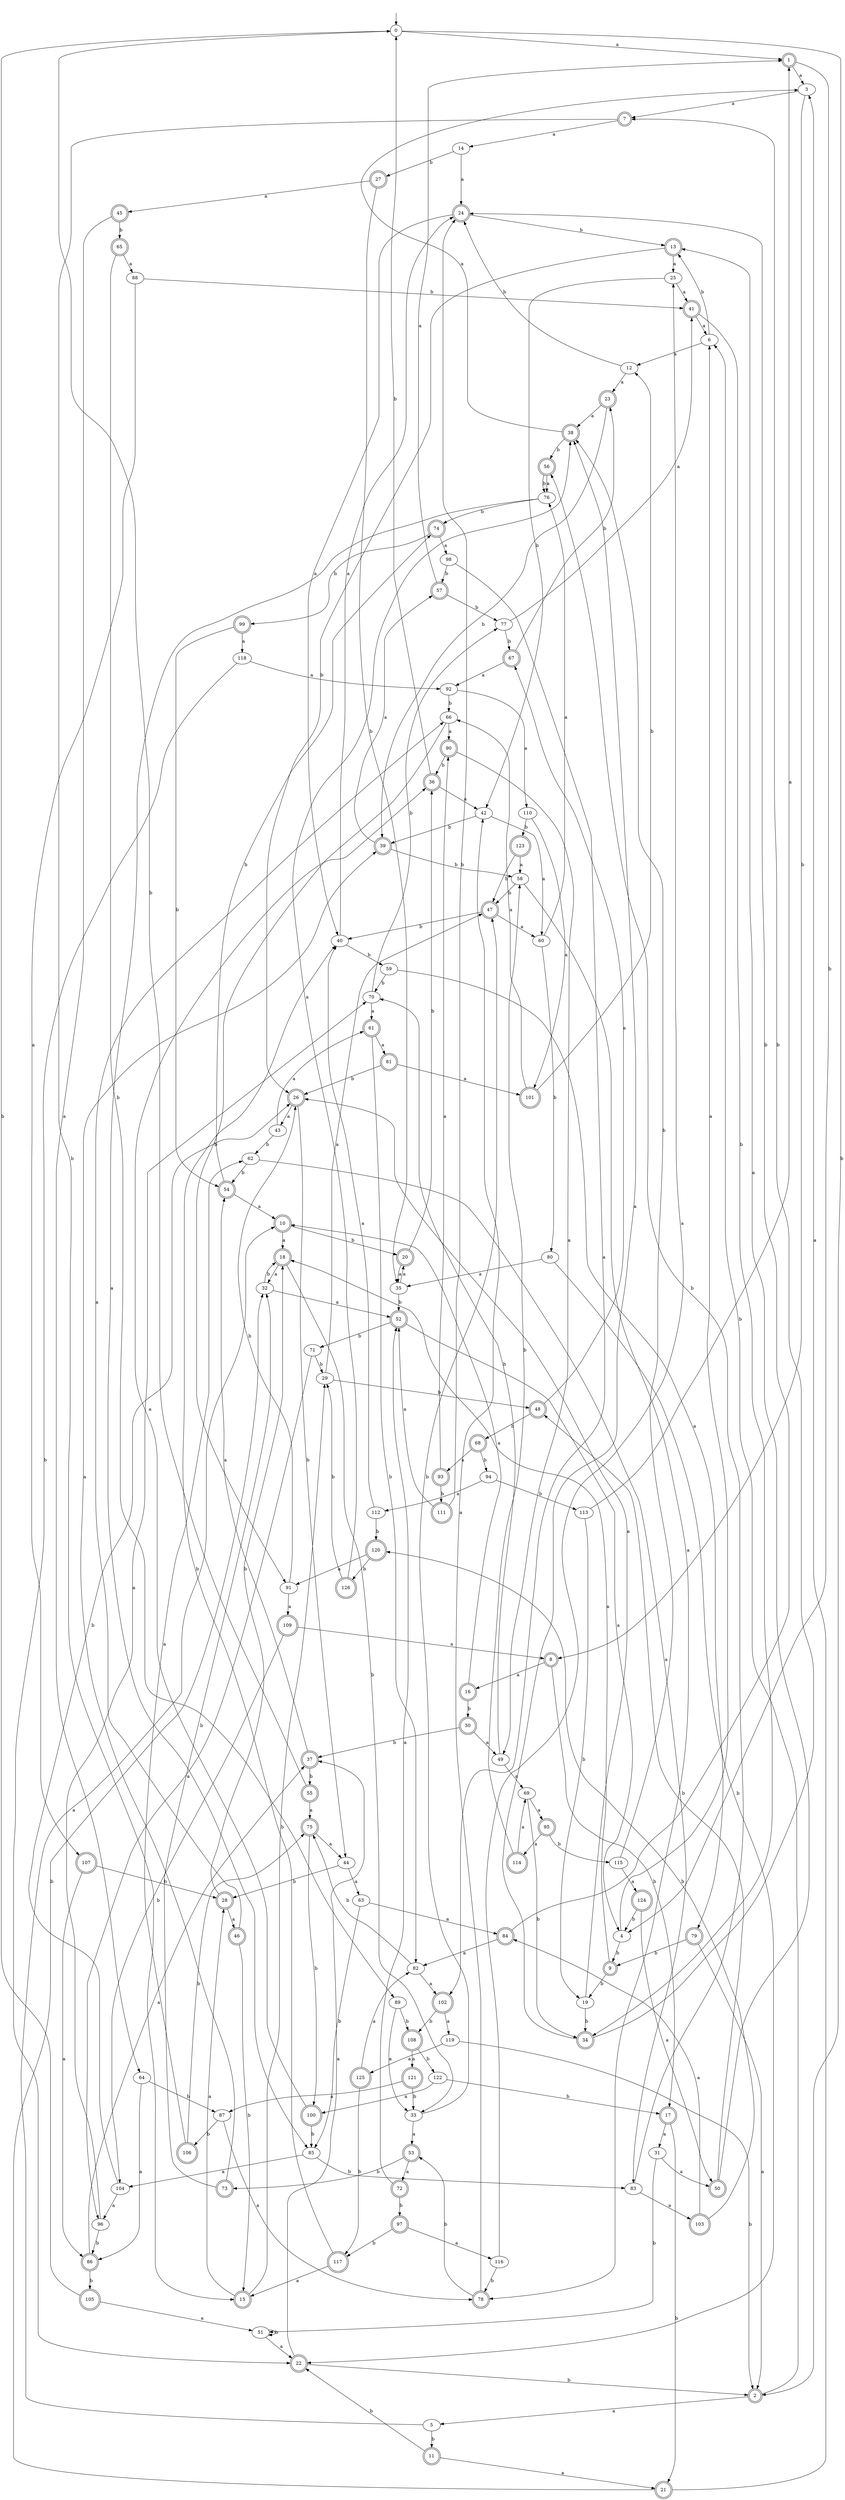 digraph RandomDFA {
  __start0 [label="", shape=none];
  __start0 -> 0 [label=""];
  0 [shape=circle]
  0 -> 1 [label="a"]
  0 -> 2 [label="b"]
  1 [shape=doublecircle]
  1 -> 3 [label="a"]
  1 -> 4 [label="b"]
  2 [shape=doublecircle]
  2 -> 5 [label="a"]
  2 -> 6 [label="b"]
  3
  3 -> 7 [label="a"]
  3 -> 8 [label="b"]
  4
  4 -> 6 [label="a"]
  4 -> 9 [label="b"]
  5
  5 -> 10 [label="a"]
  5 -> 11 [label="b"]
  6
  6 -> 12 [label="a"]
  6 -> 13 [label="b"]
  7 [shape=doublecircle]
  7 -> 14 [label="a"]
  7 -> 15 [label="b"]
  8 [shape=doublecircle]
  8 -> 16 [label="a"]
  8 -> 17 [label="b"]
  9 [shape=doublecircle]
  9 -> 18 [label="a"]
  9 -> 19 [label="b"]
  10 [shape=doublecircle]
  10 -> 18 [label="a"]
  10 -> 20 [label="b"]
  11 [shape=doublecircle]
  11 -> 21 [label="a"]
  11 -> 22 [label="b"]
  12
  12 -> 23 [label="a"]
  12 -> 24 [label="b"]
  13 [shape=doublecircle]
  13 -> 25 [label="a"]
  13 -> 26 [label="b"]
  14
  14 -> 24 [label="a"]
  14 -> 27 [label="b"]
  15 [shape=doublecircle]
  15 -> 28 [label="a"]
  15 -> 29 [label="b"]
  16 [shape=doublecircle]
  16 -> 10 [label="a"]
  16 -> 30 [label="b"]
  17 [shape=doublecircle]
  17 -> 31 [label="a"]
  17 -> 21 [label="b"]
  18 [shape=doublecircle]
  18 -> 32 [label="a"]
  18 -> 33 [label="b"]
  19
  19 -> 26 [label="a"]
  19 -> 34 [label="b"]
  20 [shape=doublecircle]
  20 -> 35 [label="a"]
  20 -> 36 [label="b"]
  21 [shape=doublecircle]
  21 -> 3 [label="a"]
  21 -> 32 [label="b"]
  22 [shape=doublecircle]
  22 -> 37 [label="a"]
  22 -> 2 [label="b"]
  23 [shape=doublecircle]
  23 -> 38 [label="a"]
  23 -> 39 [label="b"]
  24 [shape=doublecircle]
  24 -> 40 [label="a"]
  24 -> 13 [label="b"]
  25
  25 -> 41 [label="a"]
  25 -> 42 [label="b"]
  26 [shape=doublecircle]
  26 -> 43 [label="a"]
  26 -> 44 [label="b"]
  27 [shape=doublecircle]
  27 -> 45 [label="a"]
  27 -> 35 [label="b"]
  28 [shape=doublecircle]
  28 -> 46 [label="a"]
  28 -> 18 [label="b"]
  29
  29 -> 47 [label="a"]
  29 -> 48 [label="b"]
  30 [shape=doublecircle]
  30 -> 49 [label="a"]
  30 -> 37 [label="b"]
  31
  31 -> 50 [label="a"]
  31 -> 51 [label="b"]
  32
  32 -> 52 [label="a"]
  32 -> 18 [label="b"]
  33
  33 -> 53 [label="a"]
  33 -> 47 [label="b"]
  34 [shape=doublecircle]
  34 -> 38 [label="a"]
  34 -> 7 [label="b"]
  35
  35 -> 20 [label="a"]
  35 -> 52 [label="b"]
  36 [shape=doublecircle]
  36 -> 42 [label="a"]
  36 -> 0 [label="b"]
  37 [shape=doublecircle]
  37 -> 54 [label="a"]
  37 -> 55 [label="b"]
  38 [shape=doublecircle]
  38 -> 3 [label="a"]
  38 -> 56 [label="b"]
  39 [shape=doublecircle]
  39 -> 57 [label="a"]
  39 -> 58 [label="b"]
  40
  40 -> 24 [label="a"]
  40 -> 59 [label="b"]
  41 [shape=doublecircle]
  41 -> 6 [label="a"]
  41 -> 34 [label="b"]
  42
  42 -> 60 [label="a"]
  42 -> 39 [label="b"]
  43
  43 -> 61 [label="a"]
  43 -> 62 [label="b"]
  44
  44 -> 63 [label="a"]
  44 -> 28 [label="b"]
  45 [shape=doublecircle]
  45 -> 64 [label="a"]
  45 -> 65 [label="b"]
  46 [shape=doublecircle]
  46 -> 66 [label="a"]
  46 -> 15 [label="b"]
  47 [shape=doublecircle]
  47 -> 60 [label="a"]
  47 -> 40 [label="b"]
  48 [shape=doublecircle]
  48 -> 67 [label="a"]
  48 -> 68 [label="b"]
  49
  49 -> 69 [label="a"]
  49 -> 70 [label="b"]
  50 [shape=doublecircle]
  50 -> 13 [label="a"]
  50 -> 48 [label="b"]
  51
  51 -> 22 [label="a"]
  51 -> 51 [label="b"]
  52 [shape=doublecircle]
  52 -> 4 [label="a"]
  52 -> 71 [label="b"]
  53 [shape=doublecircle]
  53 -> 72 [label="a"]
  53 -> 73 [label="b"]
  54 [shape=doublecircle]
  54 -> 10 [label="a"]
  54 -> 74 [label="b"]
  55 [shape=doublecircle]
  55 -> 75 [label="a"]
  55 -> 0 [label="b"]
  56 [shape=doublecircle]
  56 -> 76 [label="a"]
  56 -> 76 [label="b"]
  57 [shape=doublecircle]
  57 -> 1 [label="a"]
  57 -> 77 [label="b"]
  58
  58 -> 78 [label="a"]
  58 -> 47 [label="b"]
  59
  59 -> 79 [label="a"]
  59 -> 70 [label="b"]
  60
  60 -> 76 [label="a"]
  60 -> 80 [label="b"]
  61 [shape=doublecircle]
  61 -> 81 [label="a"]
  61 -> 82 [label="b"]
  62
  62 -> 83 [label="a"]
  62 -> 54 [label="b"]
  63
  63 -> 84 [label="a"]
  63 -> 85 [label="b"]
  64
  64 -> 86 [label="a"]
  64 -> 87 [label="b"]
  65 [shape=doublecircle]
  65 -> 88 [label="a"]
  65 -> 89 [label="b"]
  66
  66 -> 90 [label="a"]
  66 -> 91 [label="b"]
  67 [shape=doublecircle]
  67 -> 92 [label="a"]
  67 -> 23 [label="b"]
  68 [shape=doublecircle]
  68 -> 93 [label="a"]
  68 -> 94 [label="b"]
  69
  69 -> 95 [label="a"]
  69 -> 34 [label="b"]
  70
  70 -> 61 [label="a"]
  70 -> 77 [label="b"]
  71
  71 -> 96 [label="a"]
  71 -> 29 [label="b"]
  72 [shape=doublecircle]
  72 -> 52 [label="a"]
  72 -> 97 [label="b"]
  73 [shape=doublecircle]
  73 -> 39 [label="a"]
  73 -> 32 [label="b"]
  74 [shape=doublecircle]
  74 -> 98 [label="a"]
  74 -> 99 [label="b"]
  75 [shape=doublecircle]
  75 -> 44 [label="a"]
  75 -> 100 [label="b"]
  76
  76 -> 85 [label="a"]
  76 -> 74 [label="b"]
  77
  77 -> 41 [label="a"]
  77 -> 67 [label="b"]
  78 [shape=doublecircle]
  78 -> 42 [label="a"]
  78 -> 53 [label="b"]
  79 [shape=doublecircle]
  79 -> 2 [label="a"]
  79 -> 9 [label="b"]
  80
  80 -> 35 [label="a"]
  80 -> 22 [label="b"]
  81 [shape=doublecircle]
  81 -> 101 [label="a"]
  81 -> 26 [label="b"]
  82
  82 -> 102 [label="a"]
  82 -> 75 [label="b"]
  83
  83 -> 103 [label="a"]
  83 -> 56 [label="b"]
  84 [shape=doublecircle]
  84 -> 82 [label="a"]
  84 -> 24 [label="b"]
  85
  85 -> 104 [label="a"]
  85 -> 83 [label="b"]
  86 [shape=doublecircle]
  86 -> 37 [label="a"]
  86 -> 105 [label="b"]
  87
  87 -> 78 [label="a"]
  87 -> 106 [label="b"]
  88
  88 -> 107 [label="a"]
  88 -> 41 [label="b"]
  89
  89 -> 33 [label="a"]
  89 -> 108 [label="b"]
  90 [shape=doublecircle]
  90 -> 49 [label="a"]
  90 -> 36 [label="b"]
  91
  91 -> 109 [label="a"]
  91 -> 26 [label="b"]
  92
  92 -> 110 [label="a"]
  92 -> 66 [label="b"]
  93 [shape=doublecircle]
  93 -> 90 [label="a"]
  93 -> 111 [label="b"]
  94
  94 -> 112 [label="a"]
  94 -> 113 [label="b"]
  95 [shape=doublecircle]
  95 -> 114 [label="a"]
  95 -> 115 [label="b"]
  96
  96 -> 70 [label="a"]
  96 -> 86 [label="b"]
  97 [shape=doublecircle]
  97 -> 116 [label="a"]
  97 -> 117 [label="b"]
  98
  98 -> 102 [label="a"]
  98 -> 57 [label="b"]
  99 [shape=doublecircle]
  99 -> 118 [label="a"]
  99 -> 54 [label="b"]
  100 [shape=doublecircle]
  100 -> 36 [label="a"]
  100 -> 85 [label="b"]
  101 [shape=doublecircle]
  101 -> 66 [label="a"]
  101 -> 12 [label="b"]
  102 [shape=doublecircle]
  102 -> 119 [label="a"]
  102 -> 108 [label="b"]
  103 [shape=doublecircle]
  103 -> 84 [label="a"]
  103 -> 120 [label="b"]
  104
  104 -> 96 [label="a"]
  104 -> 26 [label="b"]
  105 [shape=doublecircle]
  105 -> 51 [label="a"]
  105 -> 0 [label="b"]
  106 [shape=doublecircle]
  106 -> 62 [label="a"]
  106 -> 75 [label="b"]
  107 [shape=doublecircle]
  107 -> 86 [label="a"]
  107 -> 28 [label="b"]
  108 [shape=doublecircle]
  108 -> 121 [label="a"]
  108 -> 122 [label="b"]
  109 [shape=doublecircle]
  109 -> 8 [label="a"]
  109 -> 104 [label="b"]
  110
  110 -> 101 [label="a"]
  110 -> 123 [label="b"]
  111 [shape=doublecircle]
  111 -> 52 [label="a"]
  111 -> 24 [label="b"]
  112
  112 -> 40 [label="a"]
  112 -> 120 [label="b"]
  113
  113 -> 1 [label="a"]
  113 -> 19 [label="b"]
  114 [shape=doublecircle]
  114 -> 69 [label="a"]
  114 -> 58 [label="b"]
  115
  115 -> 124 [label="a"]
  115 -> 38 [label="b"]
  116
  116 -> 25 [label="a"]
  116 -> 78 [label="b"]
  117 [shape=doublecircle]
  117 -> 15 [label="a"]
  117 -> 40 [label="b"]
  118
  118 -> 92 [label="a"]
  118 -> 22 [label="b"]
  119
  119 -> 125 [label="a"]
  119 -> 2 [label="b"]
  120 [shape=doublecircle]
  120 -> 91 [label="a"]
  120 -> 126 [label="b"]
  121 [shape=doublecircle]
  121 -> 87 [label="a"]
  121 -> 33 [label="b"]
  122
  122 -> 100 [label="a"]
  122 -> 17 [label="b"]
  123 [shape=doublecircle]
  123 -> 58 [label="a"]
  123 -> 47 [label="b"]
  124 [shape=doublecircle]
  124 -> 50 [label="a"]
  124 -> 4 [label="b"]
  125 [shape=doublecircle]
  125 -> 82 [label="a"]
  125 -> 117 [label="b"]
  126 [shape=doublecircle]
  126 -> 38 [label="a"]
  126 -> 29 [label="b"]
}
